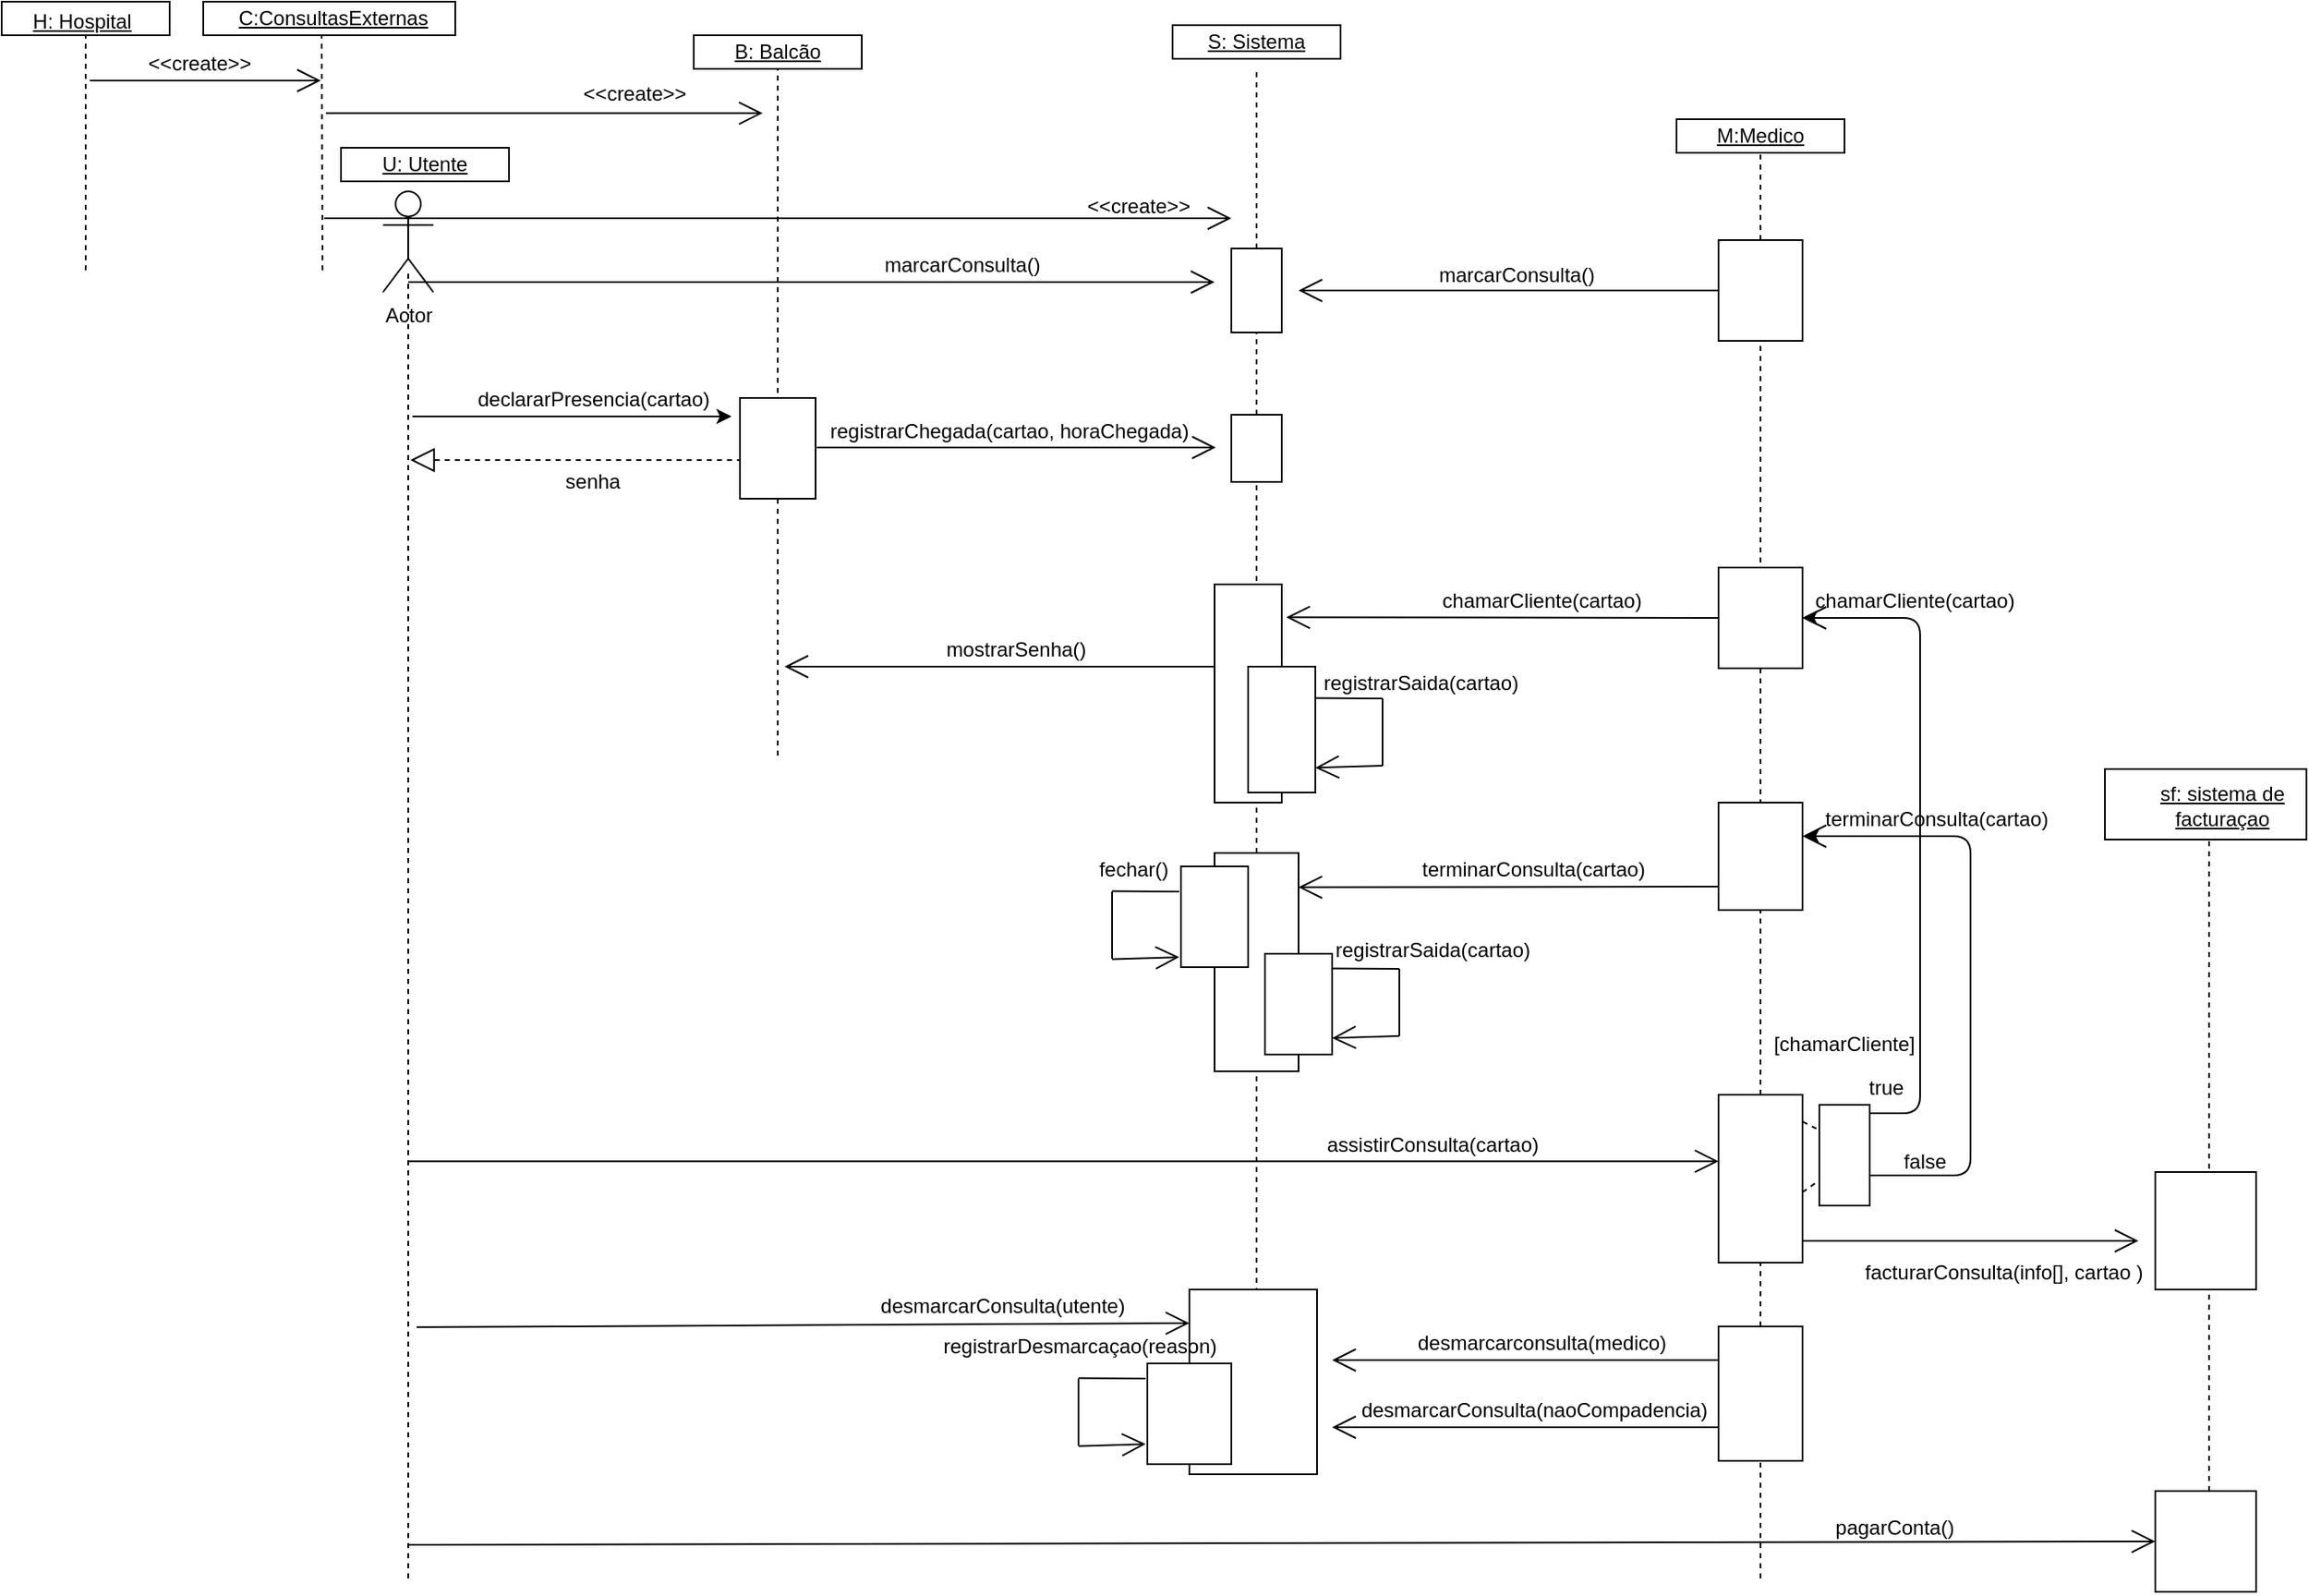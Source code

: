<mxfile version="14.2.4" type="device"><diagram id="nksBYRpKuUvlGFji--ah" name="Page-1"><mxGraphModel dx="1384" dy="731" grid="1" gridSize="10" guides="1" tooltips="1" connect="1" arrows="1" fold="1" page="1" pageScale="1" pageWidth="1390" pageHeight="980" math="0" shadow="0"><root><mxCell id="0"/><mxCell id="1" parent="0"/><mxCell id="DfYYFf-2BSC2NgVYR4sn-34" value="" style="rounded=0;whiteSpace=wrap;html=1;fillColor=#ffffff;" vertex="1" parent="1"><mxGeometry x="1260" y="468" width="120" height="42" as="geometry"/></mxCell><mxCell id="DfYYFf-2BSC2NgVYR4sn-33" value="" style="rounded=0;whiteSpace=wrap;html=1;fillColor=#ffffff;" vertex="1" parent="1"><mxGeometry x="1005" y="81" width="100" height="20" as="geometry"/></mxCell><mxCell id="DfYYFf-2BSC2NgVYR4sn-32" value="" style="rounded=0;whiteSpace=wrap;html=1;fillColor=#ffffff;" vertex="1" parent="1"><mxGeometry x="705" y="25" width="100" height="20" as="geometry"/></mxCell><mxCell id="DfYYFf-2BSC2NgVYR4sn-31" value="" style="rounded=0;whiteSpace=wrap;html=1;fillColor=#ffffff;" vertex="1" parent="1"><mxGeometry x="420" y="31" width="100" height="20" as="geometry"/></mxCell><mxCell id="WD7RwW45TAz70TlwFMTZ-3" value="B: Balcão" style="text;html=1;strokeColor=none;fillColor=none;align=center;verticalAlign=middle;whiteSpace=wrap;rounded=0;fontStyle=4" parent="1" vertex="1"><mxGeometry x="435" y="31" width="70" height="20" as="geometry"/></mxCell><mxCell id="WD7RwW45TAz70TlwFMTZ-4" value="S: Sistema" style="text;html=1;strokeColor=none;fillColor=none;align=center;verticalAlign=middle;whiteSpace=wrap;rounded=0;fontStyle=4" parent="1" vertex="1"><mxGeometry x="720" y="25" width="70" height="20" as="geometry"/></mxCell><mxCell id="WD7RwW45TAz70TlwFMTZ-5" value="M:Medico" style="text;html=1;strokeColor=none;fillColor=none;align=center;verticalAlign=middle;whiteSpace=wrap;rounded=0;fontStyle=4" parent="1" vertex="1"><mxGeometry x="1020" y="81" width="70" height="20" as="geometry"/></mxCell><mxCell id="WD7RwW45TAz70TlwFMTZ-6" value="sf: sistema de facturaçao" style="text;html=1;strokeColor=none;fillColor=none;align=center;verticalAlign=middle;whiteSpace=wrap;rounded=0;fontStyle=4" parent="1" vertex="1"><mxGeometry x="1290" y="480" width="80" height="19" as="geometry"/></mxCell><mxCell id="WD7RwW45TAz70TlwFMTZ-9" value="" style="endArrow=none;dashed=1;html=1;" parent="1" edge="1"><mxGeometry width="50" height="50" relative="1" as="geometry"><mxPoint x="250" y="950" as="sourcePoint"/><mxPoint x="250" y="170" as="targetPoint"/></mxGeometry></mxCell><mxCell id="WD7RwW45TAz70TlwFMTZ-11" value="" style="endArrow=none;dashed=1;html=1;" parent="1" source="WD7RwW45TAz70TlwFMTZ-15" edge="1"><mxGeometry width="50" height="50" relative="1" as="geometry"><mxPoint x="760" y="828" as="sourcePoint"/><mxPoint x="755" y="50" as="targetPoint"/></mxGeometry></mxCell><mxCell id="WD7RwW45TAz70TlwFMTZ-12" value="" style="endArrow=none;dashed=1;html=1;entryX=0.5;entryY=1;entryDx=0;entryDy=0;" parent="1" edge="1" target="WD7RwW45TAz70TlwFMTZ-5"><mxGeometry width="50" height="50" relative="1" as="geometry"><mxPoint x="1055" y="489" as="sourcePoint"/><mxPoint x="1055" y="239" as="targetPoint"/><Array as="points"/></mxGeometry></mxCell><mxCell id="WD7RwW45TAz70TlwFMTZ-17" value="" style="endArrow=open;endFill=1;endSize=12;html=1;" parent="1" edge="1"><mxGeometry width="160" relative="1" as="geometry"><mxPoint x="250" y="178" as="sourcePoint"/><mxPoint x="730" y="178" as="targetPoint"/></mxGeometry></mxCell><mxCell id="WD7RwW45TAz70TlwFMTZ-18" value="" style="endArrow=classic;html=1;" parent="1" edge="1"><mxGeometry width="50" height="50" relative="1" as="geometry"><mxPoint x="252.5" y="258" as="sourcePoint"/><mxPoint x="442.5" y="258" as="targetPoint"/></mxGeometry></mxCell><mxCell id="WD7RwW45TAz70TlwFMTZ-21" value="declararPresencia(cartao)" style="text;html=1;strokeColor=none;fillColor=none;align=center;verticalAlign=middle;whiteSpace=wrap;rounded=0;" parent="1" vertex="1"><mxGeometry x="277.5" y="238" width="165" height="20" as="geometry"/></mxCell><mxCell id="WD7RwW45TAz70TlwFMTZ-22" value="" style="endArrow=block;dashed=1;endFill=0;endSize=12;html=1;exitX=0;exitY=0.5;exitDx=0;exitDy=0;" parent="1" edge="1"><mxGeometry width="160" relative="1" as="geometry"><mxPoint x="448.75" y="284" as="sourcePoint"/><mxPoint x="251.25" y="284" as="targetPoint"/></mxGeometry></mxCell><mxCell id="WD7RwW45TAz70TlwFMTZ-23" value="senha" style="text;html=1;strokeColor=none;fillColor=none;align=center;verticalAlign=middle;whiteSpace=wrap;rounded=0;" parent="1" vertex="1"><mxGeometry x="315" y="287" width="90" height="20" as="geometry"/></mxCell><mxCell id="WD7RwW45TAz70TlwFMTZ-24" value="" style="endArrow=open;endFill=1;endSize=12;html=1;" parent="1" edge="1"><mxGeometry width="160" relative="1" as="geometry"><mxPoint x="493.25" y="276.5" as="sourcePoint"/><mxPoint x="730.75" y="276.5" as="targetPoint"/></mxGeometry></mxCell><mxCell id="WD7RwW45TAz70TlwFMTZ-25" value="registrarChegada(cartao, horaChegada)" style="text;html=1;strokeColor=none;fillColor=none;align=center;verticalAlign=middle;whiteSpace=wrap;rounded=0;" parent="1" vertex="1"><mxGeometry x="492.5" y="257" width="230" height="20" as="geometry"/></mxCell><mxCell id="WD7RwW45TAz70TlwFMTZ-27" value="" style="rounded=0;whiteSpace=wrap;html=1;" parent="1" vertex="1"><mxGeometry x="740" y="257" width="30" height="40" as="geometry"/></mxCell><mxCell id="WD7RwW45TAz70TlwFMTZ-28" value="" style="endArrow=none;dashed=1;html=1;entryX=0.5;entryY=1;entryDx=0;entryDy=0;" parent="1" source="WD7RwW45TAz70TlwFMTZ-50" target="WD7RwW45TAz70TlwFMTZ-27" edge="1"><mxGeometry width="50" height="50" relative="1" as="geometry"><mxPoint x="760" y="828" as="sourcePoint"/><mxPoint x="755" y="-12" as="targetPoint"/></mxGeometry></mxCell><mxCell id="WD7RwW45TAz70TlwFMTZ-30" value="" style="endArrow=open;endFill=1;endSize=12;html=1;" parent="1" edge="1"><mxGeometry width="160" relative="1" as="geometry"><mxPoint x="730" y="407" as="sourcePoint"/><mxPoint x="474" y="407" as="targetPoint"/></mxGeometry></mxCell><mxCell id="WD7RwW45TAz70TlwFMTZ-32" value="" style="rounded=0;whiteSpace=wrap;html=1;" parent="1" vertex="1"><mxGeometry x="730" y="358" width="40" height="130" as="geometry"/></mxCell><mxCell id="WD7RwW45TAz70TlwFMTZ-33" value="mostrarSenha()" style="text;html=1;strokeColor=none;fillColor=none;align=center;verticalAlign=middle;whiteSpace=wrap;rounded=0;" parent="1" vertex="1"><mxGeometry x="562" y="387" width="100" height="20" as="geometry"/></mxCell><mxCell id="WD7RwW45TAz70TlwFMTZ-34" value="" style="endArrow=open;endFill=1;endSize=12;html=1;exitX=0;exitY=0.5;exitDx=0;exitDy=0;entryX=1.067;entryY=0.151;entryDx=0;entryDy=0;entryPerimeter=0;" parent="1" source="WD7RwW45TAz70TlwFMTZ-35" target="WD7RwW45TAz70TlwFMTZ-32" edge="1"><mxGeometry width="160" relative="1" as="geometry"><mxPoint x="1030" y="28" as="sourcePoint"/><mxPoint x="780" y="228" as="targetPoint"/></mxGeometry></mxCell><mxCell id="WD7RwW45TAz70TlwFMTZ-35" value="" style="rounded=0;whiteSpace=wrap;html=1;" parent="1" vertex="1"><mxGeometry x="1030" y="348" width="50" height="60" as="geometry"/></mxCell><mxCell id="WD7RwW45TAz70TlwFMTZ-37" value="chamarCliente(cartao)" style="text;html=1;strokeColor=none;fillColor=none;align=center;verticalAlign=middle;whiteSpace=wrap;rounded=0;rotation=0;" parent="1" vertex="1"><mxGeometry x="870" y="358" width="110" height="20" as="geometry"/></mxCell><mxCell id="WD7RwW45TAz70TlwFMTZ-39" value="" style="rounded=0;whiteSpace=wrap;html=1;" parent="1" vertex="1"><mxGeometry x="750" y="407" width="40" height="75" as="geometry"/></mxCell><mxCell id="WD7RwW45TAz70TlwFMTZ-41" value="" style="endArrow=none;html=1;exitX=1;exitY=0.25;exitDx=0;exitDy=0;" parent="1" source="WD7RwW45TAz70TlwFMTZ-39" edge="1"><mxGeometry width="50" height="50" relative="1" as="geometry"><mxPoint x="880" y="612" as="sourcePoint"/><mxPoint x="830" y="426" as="targetPoint"/></mxGeometry></mxCell><mxCell id="WD7RwW45TAz70TlwFMTZ-42" value="" style="endArrow=none;html=1;" parent="1" edge="1"><mxGeometry width="50" height="50" relative="1" as="geometry"><mxPoint x="830" y="466" as="sourcePoint"/><mxPoint x="830" y="426" as="targetPoint"/></mxGeometry></mxCell><mxCell id="WD7RwW45TAz70TlwFMTZ-43" value="" style="endArrow=open;endFill=1;endSize=12;html=1;entryX=1;entryY=0.75;entryDx=0;entryDy=0;" parent="1" edge="1"><mxGeometry width="160" relative="1" as="geometry"><mxPoint x="830" y="466" as="sourcePoint"/><mxPoint x="790" y="467.25" as="targetPoint"/></mxGeometry></mxCell><mxCell id="WD7RwW45TAz70TlwFMTZ-48" value="terminarConsulta(cartao)" style="text;html=1;strokeColor=none;fillColor=none;align=center;verticalAlign=middle;whiteSpace=wrap;rounded=0;" parent="1" vertex="1"><mxGeometry x="860" y="518" width="120" height="20" as="geometry"/></mxCell><mxCell id="WD7RwW45TAz70TlwFMTZ-50" value="" style="rounded=0;whiteSpace=wrap;html=1;" parent="1" vertex="1"><mxGeometry x="730" y="518" width="50" height="130" as="geometry"/></mxCell><mxCell id="WD7RwW45TAz70TlwFMTZ-51" value="" style="endArrow=none;dashed=1;html=1;entryX=0.5;entryY=1;entryDx=0;entryDy=0;" parent="1" target="WD7RwW45TAz70TlwFMTZ-50" edge="1"><mxGeometry width="50" height="50" relative="1" as="geometry"><mxPoint x="755" y="828" as="sourcePoint"/><mxPoint x="755" y="161" as="targetPoint"/></mxGeometry></mxCell><mxCell id="WD7RwW45TAz70TlwFMTZ-52" value="" style="rounded=0;whiteSpace=wrap;html=1;" parent="1" vertex="1"><mxGeometry x="710" y="526" width="40" height="60" as="geometry"/></mxCell><mxCell id="WD7RwW45TAz70TlwFMTZ-53" value="" style="rounded=0;whiteSpace=wrap;html=1;" parent="1" vertex="1"><mxGeometry x="760" y="578" width="40" height="60" as="geometry"/></mxCell><mxCell id="WD7RwW45TAz70TlwFMTZ-55" value="" style="endArrow=none;html=1;exitX=1;exitY=0.25;exitDx=0;exitDy=0;" parent="1" edge="1"><mxGeometry width="50" height="50" relative="1" as="geometry"><mxPoint x="800" y="586.75" as="sourcePoint"/><mxPoint x="840" y="587" as="targetPoint"/></mxGeometry></mxCell><mxCell id="WD7RwW45TAz70TlwFMTZ-56" value="" style="endArrow=none;html=1;" parent="1" edge="1"><mxGeometry width="50" height="50" relative="1" as="geometry"><mxPoint x="840" y="627" as="sourcePoint"/><mxPoint x="840" y="587" as="targetPoint"/></mxGeometry></mxCell><mxCell id="WD7RwW45TAz70TlwFMTZ-57" value="" style="endArrow=open;endFill=1;endSize=12;html=1;entryX=1;entryY=0.75;entryDx=0;entryDy=0;" parent="1" edge="1"><mxGeometry width="160" relative="1" as="geometry"><mxPoint x="840" y="627" as="sourcePoint"/><mxPoint x="800" y="628.25" as="targetPoint"/></mxGeometry></mxCell><mxCell id="WD7RwW45TAz70TlwFMTZ-62" value="" style="endArrow=none;html=1;exitX=1;exitY=0.25;exitDx=0;exitDy=0;" parent="1" edge="1"><mxGeometry width="50" height="50" relative="1" as="geometry"><mxPoint x="709" y="541" as="sourcePoint"/><mxPoint x="669" y="540.75" as="targetPoint"/></mxGeometry></mxCell><mxCell id="WD7RwW45TAz70TlwFMTZ-63" value="" style="endArrow=none;html=1;" parent="1" edge="1"><mxGeometry width="50" height="50" relative="1" as="geometry"><mxPoint x="669" y="541" as="sourcePoint"/><mxPoint x="669" y="581" as="targetPoint"/></mxGeometry></mxCell><mxCell id="WD7RwW45TAz70TlwFMTZ-64" value="" style="endArrow=open;endFill=1;endSize=12;html=1;entryX=1;entryY=0.75;entryDx=0;entryDy=0;" parent="1" edge="1"><mxGeometry width="160" relative="1" as="geometry"><mxPoint x="669" y="581.25" as="sourcePoint"/><mxPoint x="709" y="580" as="targetPoint"/></mxGeometry></mxCell><mxCell id="WD7RwW45TAz70TlwFMTZ-65" value="fechar()" style="text;html=1;strokeColor=none;fillColor=none;align=center;verticalAlign=middle;whiteSpace=wrap;rounded=0;" parent="1" vertex="1"><mxGeometry x="662" y="518" width="40" height="20" as="geometry"/></mxCell><mxCell id="WD7RwW45TAz70TlwFMTZ-66" value="" style="endArrow=open;endFill=1;endSize=12;html=1;" parent="1" edge="1"><mxGeometry width="160" relative="1" as="geometry"><mxPoint x="250" y="701.58" as="sourcePoint"/><mxPoint x="1030" y="701.58" as="targetPoint"/></mxGeometry></mxCell><mxCell id="WD7RwW45TAz70TlwFMTZ-69" value="assistirConsulta(cartao)" style="text;html=1;strokeColor=none;fillColor=none;align=center;verticalAlign=middle;whiteSpace=wrap;rounded=0;" parent="1" vertex="1"><mxGeometry x="800" y="682" width="120" height="20" as="geometry"/></mxCell><mxCell id="WD7RwW45TAz70TlwFMTZ-72" value="" style="endArrow=open;endFill=1;endSize=12;html=1;" parent="1" edge="1"><mxGeometry width="160" relative="1" as="geometry"><mxPoint x="1120" y="378" as="sourcePoint"/><mxPoint x="1080" y="378" as="targetPoint"/></mxGeometry></mxCell><mxCell id="WD7RwW45TAz70TlwFMTZ-73" value="chamarCliente(cartao)" style="text;html=1;strokeColor=none;fillColor=none;align=center;verticalAlign=middle;whiteSpace=wrap;rounded=0;" parent="1" vertex="1"><mxGeometry x="1092" y="358" width="110" height="20" as="geometry"/></mxCell><mxCell id="WD7RwW45TAz70TlwFMTZ-78" value="" style="endArrow=classic;html=1;entryX=1;entryY=0.5;entryDx=0;entryDy=0;" parent="1" edge="1" target="WD7RwW45TAz70TlwFMTZ-35"><mxGeometry width="50" height="50" relative="1" as="geometry"><mxPoint x="1120" y="673" as="sourcePoint"/><mxPoint x="1080" y="413" as="targetPoint"/><Array as="points"><mxPoint x="1150" y="673"/><mxPoint x="1150" y="378"/></Array></mxGeometry></mxCell><mxCell id="WD7RwW45TAz70TlwFMTZ-79" value="" style="endArrow=open;endFill=1;endSize=12;html=1;exitX=1;exitY=0.88;exitDx=0;exitDy=0;exitPerimeter=0;" parent="1" edge="1"><mxGeometry width="160" relative="1" as="geometry"><mxPoint x="1080" y="749.0" as="sourcePoint"/><mxPoint x="1280" y="749" as="targetPoint"/></mxGeometry></mxCell><mxCell id="dU3oiIz67YaHPWP34NSX-2" value="" style="endArrow=none;dashed=1;html=1;" parent="1" edge="1"><mxGeometry width="50" height="50" relative="1" as="geometry"><mxPoint x="1322" y="898" as="sourcePoint"/><mxPoint x="1322" y="508" as="targetPoint"/><Array as="points"/></mxGeometry></mxCell><mxCell id="dU3oiIz67YaHPWP34NSX-3" value="" style="rounded=0;whiteSpace=wrap;html=1;" parent="1" vertex="1"><mxGeometry x="1090" y="668" width="30" height="60" as="geometry"/></mxCell><mxCell id="dU3oiIz67YaHPWP34NSX-4" value="" style="endArrow=none;dashed=1;html=1;exitX=1.004;exitY=0.161;exitDx=0;exitDy=0;entryX=0;entryY=0.25;entryDx=0;entryDy=0;exitPerimeter=0;" parent="1" source="WD7RwW45TAz70TlwFMTZ-67" target="dU3oiIz67YaHPWP34NSX-3" edge="1"><mxGeometry width="50" height="50" relative="1" as="geometry"><mxPoint x="690" y="672" as="sourcePoint"/><mxPoint x="740" y="622" as="targetPoint"/></mxGeometry></mxCell><mxCell id="dU3oiIz67YaHPWP34NSX-5" value="" style="endArrow=none;dashed=1;html=1;entryX=0;entryY=0.75;entryDx=0;entryDy=0;exitX=1;exitY=0.58;exitDx=0;exitDy=0;exitPerimeter=0;" parent="1" source="WD7RwW45TAz70TlwFMTZ-67" target="dU3oiIz67YaHPWP34NSX-3" edge="1"><mxGeometry width="50" height="50" relative="1" as="geometry"><mxPoint x="1084" y="720" as="sourcePoint"/><mxPoint x="740" y="622" as="targetPoint"/></mxGeometry></mxCell><mxCell id="DfYYFf-2BSC2NgVYR4sn-3" value="[chamarCliente]" style="text;html=1;strokeColor=none;fillColor=none;align=center;verticalAlign=middle;whiteSpace=wrap;rounded=0;" vertex="1" parent="1"><mxGeometry x="1060" y="622" width="90" height="20" as="geometry"/></mxCell><mxCell id="DfYYFf-2BSC2NgVYR4sn-6" value="" style="endArrow=classic;html=1;" edge="1" parent="1"><mxGeometry width="50" height="50" relative="1" as="geometry"><mxPoint x="1120" y="710" as="sourcePoint"/><mxPoint x="1081" y="508" as="targetPoint"/><Array as="points"><mxPoint x="1180" y="710"/><mxPoint x="1180" y="508"/></Array></mxGeometry></mxCell><mxCell id="DfYYFf-2BSC2NgVYR4sn-7" value="" style="endArrow=open;endFill=1;endSize=12;html=1;" edge="1" parent="1"><mxGeometry width="160" relative="1" as="geometry"><mxPoint x="1120" y="508" as="sourcePoint"/><mxPoint x="1080" y="508" as="targetPoint"/></mxGeometry></mxCell><mxCell id="DfYYFf-2BSC2NgVYR4sn-8" value="terminarConsulta(cartao)" style="text;html=1;strokeColor=none;fillColor=none;align=center;verticalAlign=middle;whiteSpace=wrap;rounded=0;" vertex="1" parent="1"><mxGeometry x="1100" y="488" width="120" height="20" as="geometry"/></mxCell><mxCell id="WD7RwW45TAz70TlwFMTZ-81" value="facturarConsulta(info[], cartao )" style="text;html=1;strokeColor=none;fillColor=none;align=center;verticalAlign=middle;whiteSpace=wrap;rounded=0;" parent="1" vertex="1"><mxGeometry x="1100" y="758" width="200" height="20" as="geometry"/></mxCell><mxCell id="DfYYFf-2BSC2NgVYR4sn-18" value="true" style="text;html=1;strokeColor=none;fillColor=none;align=center;verticalAlign=middle;whiteSpace=wrap;rounded=0;" vertex="1" parent="1"><mxGeometry x="1110" y="648" width="40" height="20" as="geometry"/></mxCell><mxCell id="DfYYFf-2BSC2NgVYR4sn-19" value="false" style="text;html=1;strokeColor=none;fillColor=none;align=center;verticalAlign=middle;whiteSpace=wrap;rounded=0;" vertex="1" parent="1"><mxGeometry x="1133" y="677" width="40" height="50" as="geometry"/></mxCell><mxCell id="WD7RwW45TAz70TlwFMTZ-46" value="" style="rounded=0;whiteSpace=wrap;html=1;" parent="1" vertex="1"><mxGeometry x="1030" y="488" width="50" height="64" as="geometry"/></mxCell><mxCell id="DfYYFf-2BSC2NgVYR4sn-20" value="" style="endArrow=none;dashed=1;html=1;entryX=0.5;entryY=1;entryDx=0;entryDy=0;" edge="1" parent="1" source="DfYYFf-2BSC2NgVYR4sn-75" target="WD7RwW45TAz70TlwFMTZ-46"><mxGeometry width="50" height="50" relative="1" as="geometry"><mxPoint x="1055" y="950" as="sourcePoint"/><mxPoint x="1055" y="186" as="targetPoint"/><Array as="points"/></mxGeometry></mxCell><mxCell id="WD7RwW45TAz70TlwFMTZ-80" value="" style="rounded=0;whiteSpace=wrap;html=1;" parent="1" vertex="1"><mxGeometry x="1290" y="708" width="60" height="70" as="geometry"/></mxCell><mxCell id="DfYYFf-2BSC2NgVYR4sn-23" value="" style="endArrow=open;endFill=1;endSize=12;html=1;entryX=0;entryY=0.5;entryDx=0;entryDy=0;" edge="1" parent="1" target="DfYYFf-2BSC2NgVYR4sn-24"><mxGeometry width="160" relative="1" as="geometry"><mxPoint x="250" y="930" as="sourcePoint"/><mxPoint x="1320" y="930" as="targetPoint"/></mxGeometry></mxCell><mxCell id="DfYYFf-2BSC2NgVYR4sn-25" value="" style="endArrow=none;dashed=1;html=1;" edge="1" parent="1"><mxGeometry width="50" height="50" relative="1" as="geometry"><mxPoint x="1349" y="958" as="sourcePoint"/><mxPoint x="1349" y="918" as="targetPoint"/><Array as="points"/></mxGeometry></mxCell><mxCell id="DfYYFf-2BSC2NgVYR4sn-24" value="" style="rounded=0;whiteSpace=wrap;html=1;" vertex="1" parent="1"><mxGeometry x="1290" y="898" width="60" height="60" as="geometry"/></mxCell><mxCell id="DfYYFf-2BSC2NgVYR4sn-26" value="pagarConta()" style="text;html=1;strokeColor=none;fillColor=none;align=center;verticalAlign=middle;whiteSpace=wrap;rounded=0;" vertex="1" parent="1"><mxGeometry x="1105" y="910" width="60" height="20" as="geometry"/></mxCell><mxCell id="WD7RwW45TAz70TlwFMTZ-67" value="" style="rounded=0;whiteSpace=wrap;html=1;" parent="1" vertex="1"><mxGeometry x="1030" y="662" width="50" height="100" as="geometry"/></mxCell><mxCell id="DfYYFf-2BSC2NgVYR4sn-27" value="" style="rounded=0;whiteSpace=wrap;html=1;" vertex="1" parent="1"><mxGeometry x="715" y="778" width="76" height="110" as="geometry"/></mxCell><mxCell id="WD7RwW45TAz70TlwFMTZ-16" value="marcarConsulta()" style="text;html=1;strokeColor=none;fillColor=none;align=center;verticalAlign=middle;whiteSpace=wrap;rounded=0;" parent="1" vertex="1"><mxGeometry x="520" y="158" width="120" height="20" as="geometry"/></mxCell><mxCell id="DfYYFf-2BSC2NgVYR4sn-36" value="" style="rounded=0;whiteSpace=wrap;html=1;fillColor=#ffffff;" vertex="1" parent="1"><mxGeometry x="8" y="11" width="100" height="20" as="geometry"/></mxCell><mxCell id="DfYYFf-2BSC2NgVYR4sn-37" value="H: Hospital" style="text;html=1;strokeColor=none;fillColor=none;align=center;verticalAlign=middle;whiteSpace=wrap;rounded=0;fontStyle=4" vertex="1" parent="1"><mxGeometry x="21" y="13" width="70" height="20" as="geometry"/></mxCell><mxCell id="DfYYFf-2BSC2NgVYR4sn-40" value="" style="endArrow=none;dashed=1;html=1;" edge="1" parent="1"><mxGeometry width="50" height="50" relative="1" as="geometry"><mxPoint x="58" y="171" as="sourcePoint"/><mxPoint x="58" y="31" as="targetPoint"/></mxGeometry></mxCell><mxCell id="DfYYFf-2BSC2NgVYR4sn-41" value="" style="endArrow=open;endFill=1;endSize=12;html=1;" edge="1" parent="1"><mxGeometry width="160" relative="1" as="geometry"><mxPoint x="200" y="140" as="sourcePoint"/><mxPoint x="740" y="140" as="targetPoint"/></mxGeometry></mxCell><mxCell id="WD7RwW45TAz70TlwFMTZ-2" value="Actor" style="shape=umlActor;verticalLabelPosition=bottom;verticalAlign=top;html=1;outlineConnect=0;" parent="1" vertex="1"><mxGeometry x="235" y="124" width="30" height="60" as="geometry"/></mxCell><mxCell id="DfYYFf-2BSC2NgVYR4sn-43" value="&amp;lt;&amp;lt;create&amp;gt;&amp;gt;" style="text;html=1;strokeColor=none;fillColor=none;align=center;verticalAlign=middle;whiteSpace=wrap;rounded=0;" vertex="1" parent="1"><mxGeometry x="650" y="118" width="70" height="30" as="geometry"/></mxCell><mxCell id="DfYYFf-2BSC2NgVYR4sn-45" value="" style="endArrow=open;endFill=1;endSize=12;html=1;" edge="1" parent="1"><mxGeometry width="160" relative="1" as="geometry"><mxPoint x="201" y="77.41" as="sourcePoint"/><mxPoint x="461" y="77.41" as="targetPoint"/></mxGeometry></mxCell><mxCell id="DfYYFf-2BSC2NgVYR4sn-46" value="&amp;lt;&amp;lt;create&amp;gt;&amp;gt;" style="text;html=1;strokeColor=none;fillColor=none;align=center;verticalAlign=middle;whiteSpace=wrap;rounded=0;" vertex="1" parent="1"><mxGeometry x="350" y="51" width="70" height="30" as="geometry"/></mxCell><mxCell id="DfYYFf-2BSC2NgVYR4sn-47" value="" style="rounded=0;whiteSpace=wrap;html=1;fillColor=#ffffff;" vertex="1" parent="1"><mxGeometry x="210" y="98" width="100" height="20" as="geometry"/></mxCell><mxCell id="DfYYFf-2BSC2NgVYR4sn-48" value="U: Utente" style="text;html=1;fillColor=none;align=center;verticalAlign=middle;whiteSpace=wrap;rounded=0;fontStyle=4" vertex="1" parent="1"><mxGeometry x="225" y="98" width="70" height="20" as="geometry"/></mxCell><mxCell id="WD7RwW45TAz70TlwFMTZ-15" value="" style="rounded=0;whiteSpace=wrap;html=1;" parent="1" vertex="1"><mxGeometry x="740" y="158" width="30" height="50" as="geometry"/></mxCell><mxCell id="DfYYFf-2BSC2NgVYR4sn-49" value="" style="endArrow=none;dashed=1;html=1;entryX=0.5;entryY=1;entryDx=0;entryDy=0;" edge="1" parent="1" source="WD7RwW45TAz70TlwFMTZ-27" target="WD7RwW45TAz70TlwFMTZ-15"><mxGeometry width="50" height="50" relative="1" as="geometry"><mxPoint x="755" y="257" as="sourcePoint"/><mxPoint x="755" y="-12" as="targetPoint"/></mxGeometry></mxCell><mxCell id="DfYYFf-2BSC2NgVYR4sn-55" value="" style="rounded=0;whiteSpace=wrap;html=1;fillColor=#ffffff;" vertex="1" parent="1"><mxGeometry x="128" y="11" width="150" height="20" as="geometry"/></mxCell><mxCell id="DfYYFf-2BSC2NgVYR4sn-56" value="C:ConsultasExternas" style="text;html=1;strokeColor=none;fillColor=none;align=center;verticalAlign=middle;whiteSpace=wrap;rounded=0;fontStyle=4" vertex="1" parent="1"><mxGeometry x="143" y="11" width="125" height="20" as="geometry"/></mxCell><mxCell id="DfYYFf-2BSC2NgVYR4sn-57" value="" style="endArrow=none;dashed=1;html=1;entryX=0.5;entryY=1;entryDx=0;entryDy=0;" edge="1" parent="1"><mxGeometry width="50" height="50" relative="1" as="geometry"><mxPoint x="199" y="171" as="sourcePoint"/><mxPoint x="198.5" y="31" as="targetPoint"/></mxGeometry></mxCell><mxCell id="DfYYFf-2BSC2NgVYR4sn-58" value="" style="endArrow=open;endFill=1;endSize=12;html=1;" edge="1" parent="1"><mxGeometry width="160" relative="1" as="geometry"><mxPoint x="60.5" y="58" as="sourcePoint"/><mxPoint x="198" y="58" as="targetPoint"/></mxGeometry></mxCell><mxCell id="DfYYFf-2BSC2NgVYR4sn-59" value="&amp;lt;&amp;lt;create&amp;gt;&amp;gt;" style="text;html=1;strokeColor=none;fillColor=none;align=center;verticalAlign=middle;whiteSpace=wrap;rounded=0;" vertex="1" parent="1"><mxGeometry x="91" y="33" width="70" height="30" as="geometry"/></mxCell><mxCell id="DfYYFf-2BSC2NgVYR4sn-61" value="" style="endArrow=open;endFill=1;endSize=12;html=1;entryX=0.999;entryY=0.157;entryDx=0;entryDy=0;entryPerimeter=0;" edge="1" parent="1" target="WD7RwW45TAz70TlwFMTZ-50"><mxGeometry width="160" relative="1" as="geometry"><mxPoint x="1030" y="538" as="sourcePoint"/><mxPoint x="990" y="308" as="targetPoint"/></mxGeometry></mxCell><mxCell id="DfYYFf-2BSC2NgVYR4sn-75" value="" style="rounded=0;whiteSpace=wrap;html=1;strokeColor=#000000;fillColor=#ffffff;" vertex="1" parent="1"><mxGeometry x="1030" y="800" width="50" height="80" as="geometry"/></mxCell><mxCell id="DfYYFf-2BSC2NgVYR4sn-76" value="" style="endArrow=none;dashed=1;html=1;entryX=0.5;entryY=1;entryDx=0;entryDy=0;" edge="1" parent="1" target="DfYYFf-2BSC2NgVYR4sn-75"><mxGeometry width="50" height="50" relative="1" as="geometry"><mxPoint x="1055" y="950" as="sourcePoint"/><mxPoint x="1055" y="552" as="targetPoint"/><Array as="points"/></mxGeometry></mxCell><mxCell id="DfYYFf-2BSC2NgVYR4sn-78" value="" style="endArrow=open;endFill=1;endSize=12;html=1;" edge="1" parent="1"><mxGeometry width="160" relative="1" as="geometry"><mxPoint x="1030" y="820" as="sourcePoint"/><mxPoint x="800" y="820" as="targetPoint"/></mxGeometry></mxCell><mxCell id="DfYYFf-2BSC2NgVYR4sn-79" value="" style="endArrow=open;endFill=1;endSize=12;html=1;" edge="1" parent="1"><mxGeometry width="160" relative="1" as="geometry"><mxPoint x="1030" y="860" as="sourcePoint"/><mxPoint x="800" y="860" as="targetPoint"/></mxGeometry></mxCell><mxCell id="DfYYFf-2BSC2NgVYR4sn-80" value="desmarcarconsulta(medico)" style="text;html=1;strokeColor=none;fillColor=none;align=center;verticalAlign=middle;whiteSpace=wrap;rounded=0;" vertex="1" parent="1"><mxGeometry x="840" y="800" width="170" height="20" as="geometry"/></mxCell><mxCell id="DfYYFf-2BSC2NgVYR4sn-81" value="desmarcarConsulta(naoCompadencia)" style="text;html=1;strokeColor=none;fillColor=none;align=center;verticalAlign=middle;whiteSpace=wrap;rounded=0;" vertex="1" parent="1"><mxGeometry x="792.5" y="840" width="255" height="20" as="geometry"/></mxCell><mxCell id="DfYYFf-2BSC2NgVYR4sn-82" value="" style="endArrow=open;endFill=1;endSize=12;html=1;" edge="1" parent="1"><mxGeometry width="160" relative="1" as="geometry"><mxPoint x="255" y="800.41" as="sourcePoint"/><mxPoint x="715" y="798" as="targetPoint"/></mxGeometry></mxCell><mxCell id="DfYYFf-2BSC2NgVYR4sn-87" value="desmarcarConsulta(utente)" style="text;html=1;strokeColor=none;fillColor=none;align=center;verticalAlign=middle;whiteSpace=wrap;rounded=0;" vertex="1" parent="1"><mxGeometry x="539.5" y="778" width="127.5" height="20" as="geometry"/></mxCell><mxCell id="DfYYFf-2BSC2NgVYR4sn-88" value="" style="rounded=0;whiteSpace=wrap;html=1;strokeColor=#000000;fillColor=#ffffff;" vertex="1" parent="1"><mxGeometry x="690" y="822" width="50" height="60" as="geometry"/></mxCell><mxCell id="DfYYFf-2BSC2NgVYR4sn-89" value="registrarSaida(cartao)" style="text;html=1;strokeColor=none;fillColor=none;align=center;verticalAlign=middle;whiteSpace=wrap;rounded=0;rotation=0;" vertex="1" parent="1"><mxGeometry x="792.5" y="407" width="120" height="20" as="geometry"/></mxCell><mxCell id="DfYYFf-2BSC2NgVYR4sn-90" value="registrarSaida(cartao)" style="text;html=1;strokeColor=none;fillColor=none;align=center;verticalAlign=middle;whiteSpace=wrap;rounded=0;rotation=0;" vertex="1" parent="1"><mxGeometry x="800" y="566" width="120" height="20" as="geometry"/></mxCell><mxCell id="DfYYFf-2BSC2NgVYR4sn-91" value="" style="endArrow=none;html=1;exitX=1;exitY=0.25;exitDx=0;exitDy=0;" edge="1" parent="1"><mxGeometry width="50" height="50" relative="1" as="geometry"><mxPoint x="689" y="831" as="sourcePoint"/><mxPoint x="649" y="830.75" as="targetPoint"/></mxGeometry></mxCell><mxCell id="DfYYFf-2BSC2NgVYR4sn-92" value="" style="endArrow=none;html=1;" edge="1" parent="1"><mxGeometry width="50" height="50" relative="1" as="geometry"><mxPoint x="649" y="831" as="sourcePoint"/><mxPoint x="649" y="871" as="targetPoint"/></mxGeometry></mxCell><mxCell id="DfYYFf-2BSC2NgVYR4sn-93" value="" style="endArrow=open;endFill=1;endSize=12;html=1;entryX=1;entryY=0.75;entryDx=0;entryDy=0;" edge="1" parent="1"><mxGeometry width="160" relative="1" as="geometry"><mxPoint x="649" y="871.25" as="sourcePoint"/><mxPoint x="689" y="870" as="targetPoint"/></mxGeometry></mxCell><mxCell id="DfYYFf-2BSC2NgVYR4sn-94" value="registrarDesmarcaçao(reason)" style="text;html=1;strokeColor=none;fillColor=none;align=center;verticalAlign=middle;whiteSpace=wrap;rounded=0;" vertex="1" parent="1"><mxGeometry x="585" y="802" width="130" height="20" as="geometry"/></mxCell><mxCell id="DfYYFf-2BSC2NgVYR4sn-96" value="" style="endArrow=open;endFill=1;endSize=12;html=1;" edge="1" parent="1"><mxGeometry width="160" relative="1" as="geometry"><mxPoint x="1030" y="183" as="sourcePoint"/><mxPoint x="780" y="183" as="targetPoint"/></mxGeometry></mxCell><mxCell id="DfYYFf-2BSC2NgVYR4sn-97" value="marcarConsulta()" style="text;html=1;strokeColor=none;fillColor=none;align=center;verticalAlign=middle;whiteSpace=wrap;rounded=0;" vertex="1" parent="1"><mxGeometry x="850" y="164" width="120" height="20" as="geometry"/></mxCell><mxCell id="DfYYFf-2BSC2NgVYR4sn-99" value="" style="rounded=0;whiteSpace=wrap;html=1;strokeColor=#000000;fillColor=#ffffff;" vertex="1" parent="1"><mxGeometry x="1030" y="153" width="50" height="60" as="geometry"/></mxCell><mxCell id="DfYYFf-2BSC2NgVYR4sn-100" value="" style="endArrow=none;dashed=1;html=1;entryX=0.5;entryY=1;entryDx=0;entryDy=0;" edge="1" parent="1" target="WD7RwW45TAz70TlwFMTZ-3"><mxGeometry width="50" height="50" relative="1" as="geometry"><mxPoint x="470" y="460" as="sourcePoint"/><mxPoint x="485" y="74" as="targetPoint"/></mxGeometry></mxCell><mxCell id="WD7RwW45TAz70TlwFMTZ-19" value="" style="rounded=0;whiteSpace=wrap;html=1;" parent="1" vertex="1"><mxGeometry x="447.5" y="247" width="45" height="60" as="geometry"/></mxCell></root></mxGraphModel></diagram></mxfile>